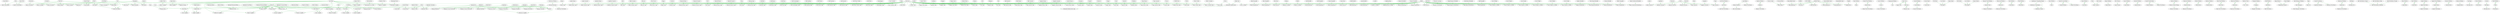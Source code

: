 digraph G {
  "Stone Block" -> "Active Stone Block" [color="#3cb44b"];
  "Wire" -> "Active Stone Block" [color="#3cb44b"];
  "Aether Torch" -> "Aether Campfire" [color="#3cb44b"];
  "Any Wood" -> "Aether Campfire" [color="#3cb44b"];
  "Amber Bunny" -> "Amber Bunny Cage" [color="#3cb44b"];
  "Terrarium" -> "Amber Bunny Cage" [color="#3cb44b"];
  "Acorn" -> "Amber Gemcorn" [color="#3cb44b"];
  "Amber" -> "Amber Gemcorn" [color="#3cb44b"];
  "Amber Squirrel" -> "Amber Squirrel Cage" [color="#3cb44b"];
  "Terrarium" -> "Amber Squirrel Cage" [color="#3cb44b"];
  "Amethyst Bunny" -> "Amethyst Bunny Cage" [color="#3cb44b"];
  "Terrarium" -> "Amethyst Bunny Cage" [color="#3cb44b"];
  "Acorn" -> "Amethyst Gemcorn" [color="#3cb44b"];
  "Amethyst" -> "Amethyst Gemcorn" [color="#3cb44b"];
  "Amethyst Squirrel" -> "Amethyst Squirrel Cage" [color="#3cb44b"];
  "Terrarium" -> "Amethyst Squirrel Cage" [color="#3cb44b"];
  "Ash Wood Platform" -> "Ash Wood" [color="#3cb44b"];
  "Ash Wood" -> "Ash Wood Platform" [color="#3cb44b"];
  "Ash Wood" -> "Ash Wood Work Bench" [color="#3cb44b"];
  "Any Balloon" -> "Balloon Platform" [color="#3cb44b"];
  "Any Balloon" -> "Balloon Work Bench" [color="#3cb44b"];
  "Bamboo Platform" -> "Bamboo" [color="#3cb44b"];
  "Bamboo" -> "Bamboo Platform" [color="#3cb44b"];
  "Bamboo" -> "Bamboo Work Bench" [color="#3cb44b"];
  "Bird" -> "Bird Cage" [color="#3cb44b"];
  "Terrarium" -> "Bird Cage" [color="#3cb44b"];
  "Black Dragonfly" -> "Black Dragonfly Jar" [color="#3cb44b"];
  "Bottle" -> "Black Dragonfly Jar" [color="#3cb44b"];
  "Black Scorpion" -> "Black Scorpion Cage" [color="#3cb44b"];
  "Terrarium" -> "Black Scorpion Cage" [color="#3cb44b"];
  "Bottled Water" -> "Blood Water" [color="#3cb44b"];
  "Crimsand Block" -> "Blood Water" [color="#3cb44b"];
  "Crimson Seeds" -> "Blood Water" [color="#3cb44b"];
  "Blue Dragonfly" -> "Blue Dragonfly Jar" [color="#3cb44b"];
  "Bottle" -> "Blue Dragonfly Jar" [color="#3cb44b"];
  "Blue Fairy" -> "Blue Fairy Jar" [color="#3cb44b"];
  "Bottle" -> "Blue Fairy Jar" [color="#3cb44b"];
  "Blue Jay" -> "Blue Jay Cage" [color="#3cb44b"];
  "Terrarium" -> "Blue Jay Cage" [color="#3cb44b"];
  "Blue Jellyfish (bait)" -> "Blue Jellyfish Jar" [color="#3cb44b"];
  "Bottled Water" -> "Blue Jellyfish Jar" [color="#3cb44b"];
  "Blue Macaw" -> "Blue Macaw Cage" [color="#3cb44b"];
  "Terrarium" -> "Blue Macaw Cage" [color="#3cb44b"];
  "Bone Platform" -> "Bone" [color="#3cb44b"];
  "Any Wood" -> "Bone Campfire" [color="#3cb44b"];
  "Bone Torch" -> "Bone Campfire" [color="#3cb44b"];
  "Boreal Wood Platform" -> "Boreal Wood" [color="#3cb44b"];
  "Boreal Wood" -> "Boreal Wood Platform" [color="#3cb44b"];
  "Boreal Wood" -> "Boreal Wood Work Bench" [color="#3cb44b"];
  "Bomb" -> "Bouncy Bomb" [color="#3cb44b"];
  "Pink Gel" -> "Bouncy Bomb" [color="#3cb44b"];
  "Dynamite" -> "Bouncy Dynamite" [color="#3cb44b"];
  "Pink Gel" -> "Bouncy Dynamite" [color="#3cb44b"];
  "Glowstick" -> "Bouncy Glowstick" [color="#3cb44b"];
  "Pink Gel" -> "Bouncy Glowstick" [color="#3cb44b"];
  "Grenade" -> "Bouncy Grenade" [color="#3cb44b"];
  "Pink Gel" -> "Bouncy Grenade" [color="#3cb44b"];
  "Buggy" -> "Buggy Cage" [color="#3cb44b"];
  "Terrarium" -> "Buggy Cage" [color="#3cb44b"];
  "Bunny" -> "Bunny Cage" [color="#3cb44b"];
  "Terrarium" -> "Bunny Cage" [color="#3cb44b"];
  "Cactus Platform" -> "Cactus" [color="#3cb44b"];
  "Cactus" -> "Cactus Work Bench" [color="#3cb44b"];
  "Cardinal" -> "Cardinal Cage" [color="#3cb44b"];
  "Terrarium" -> "Cardinal Cage" [color="#3cb44b"];
  "Steampunk Platform" -> "Cog" [color="#3cb44b"];
  "Silver Coin" -> "Copper Coin" [color="#3cb44b"];
  "Any Wood" -> "Coral Campfire" [color="#3cb44b"];
  "Coral Torch" -> "Coral Campfire" [color="#3cb44b"];
  "Coral" -> "Coral Torch" [color="#3cb44b"];
  "Torch" -> "Coral Torch" [color="#3cb44b"];
  "Any Wood" -> "Corrupt Campfire" [color="#3cb44b"];
  "Corrupt Torch" -> "Corrupt Campfire" [color="#3cb44b"];
  "Ebonstone Block" -> "Corrupt Torch" [color="#3cb44b"];
  "Torch" -> "Corrupt Torch" [color="#3cb44b"];
  "Purple Ice Block" -> "Corrupt Torch" [color="#3cb44b"];
  "Torch" -> "Corrupt Torch" [color="#3cb44b"];
  "Hardened Ebonsand Block" -> "Corrupt Torch" [color="#3cb44b"];
  "Torch" -> "Corrupt Torch" [color="#3cb44b"];
  "Any Wood" -> "Crimson Campfire" [color="#3cb44b"];
  "Crimson Torch" -> "Crimson Campfire" [color="#3cb44b"];
  "Crimstone Block" -> "Crimson Torch" [color="#3cb44b"];
  "Torch" -> "Crimson Torch" [color="#3cb44b"];
  "Red Ice Block" -> "Crimson Torch" [color="#3cb44b"];
  "Torch" -> "Crimson Torch" [color="#3cb44b"];
  "Hardened Crimsand Block" -> "Crimson Torch" [color="#3cb44b"];
  "Torch" -> "Crimson Torch" [color="#3cb44b"];
  "Crystal Platform" -> "Crystal Block" [color="#3cb44b"];
  "Crystal Shard" -> "Crystal Dart" [color="#3cb44b"];
  "Crystal Block" -> "Crystal Platform" [color="#3cb44b"];
  "Crystal Block" -> "Crystal Work Bench" [color="#3cb44b"];
  "Any Wood" -> "Cursed Campfire" [color="#3cb44b"];
  "Cursed Torch" -> "Cursed Campfire" [color="#3cb44b"];
  "Cursed Flame" -> "Cursed Dart" [color="#3cb44b"];
  "Cursed Flame" -> "Cursed Flare" [color="#3cb44b"];
  "Flare" -> "Cursed Flare" [color="#3cb44b"];
  "Cursed Flame" -> "Cursed Torch" [color="#3cb44b"];
  "Torch" -> "Cursed Torch" [color="#3cb44b"];
  "Any Wood" -> "Demon Campfire" [color="#3cb44b"];
  "Demon Torch" -> "Demon Campfire" [color="#3cb44b"];
  "Any Wood" -> "Desert Campfire" [color="#3cb44b"];
  "Desert Torch" -> "Desert Campfire" [color="#3cb44b"];
  "Hardened Sand Block" -> "Desert Torch" [color="#3cb44b"];
  "Torch" -> "Desert Torch" [color="#3cb44b"];
  "Hardened Ebonsand Block" -> "Desert Torch" [color="#3cb44b"];
  "Torch" -> "Desert Torch" [color="#3cb44b"];
  "Hardened Crimsand Block" -> "Desert Torch" [color="#3cb44b"];
  "Torch" -> "Desert Torch" [color="#3cb44b"];
  "Hardened Pearlsand Block" -> "Desert Torch" [color="#3cb44b"];
  "Torch" -> "Desert Torch" [color="#3cb44b"];
  "Diamond Bunny" -> "Diamond Bunny Cage" [color="#3cb44b"];
  "Terrarium" -> "Diamond Bunny Cage" [color="#3cb44b"];
  "Acorn" -> "Diamond Gemcorn" [color="#3cb44b"];
  "Diamond" -> "Diamond Gemcorn" [color="#3cb44b"];
  "Diamond Squirrel" -> "Diamond Squirrel Cage" [color="#3cb44b"];
  "Terrarium" -> "Diamond Squirrel Cage" [color="#3cb44b"];
  "Bomb" -> "Dirt Bomb" [color="#3cb44b"];
  "Dirt Block" -> "Dirt Bomb" [color="#3cb44b"];
  "Wet Bomb" -> "Dry Bomb" [color="#3cb44b"];
  "Lava Bomb" -> "Dry Bomb" [color="#3cb44b"];
  "Honey Bomb" -> "Dry Bomb" [color="#3cb44b"];
  "Wet Rocket" -> "Dry Rocket" [color="#3cb44b"];
  "Lava Rocket" -> "Dry Rocket" [color="#3cb44b"];
  "Honey Rocket" -> "Dry Rocket" [color="#3cb44b"];
  "Duck" -> "Duck Cage" [color="#3cb44b"];
  "Terrarium" -> "Duck Cage" [color="#3cb44b"];
  "Dynasty Wood Platform" -> "Dynasty Wood" [color="#3cb44b"];
  "Dynasty Wood" -> "Dynasty Wood Platform" [color="#3cb44b"];
  "Dynasty Wood" -> "Dynasty Work Bench" [color="#3cb44b"];
  "Ebonwood Platform" -> "Ebonwood" [color="#3cb44b"];
  "Ebonwood" -> "Ebonwood Platform" [color="#3cb44b"];
  "Ebonwood" -> "Ebonwood Work Bench" [color="#3cb44b"];
  "Echo Platform" -> "Echo Block" [color="#3cb44b"];
  "Echo Block" -> "Echo Platform" [color="#3cb44b"];
  "Emerald Bunny" -> "Emerald Bunny Cage" [color="#3cb44b"];
  "Terrarium" -> "Emerald Bunny Cage" [color="#3cb44b"];
  "Acorn" -> "Emerald Gemcorn" [color="#3cb44b"];
  "Emerald" -> "Emerald Gemcorn" [color="#3cb44b"];
  "Emerald Squirrel" -> "Emerald Squirrel Cage" [color="#3cb44b"];
  "Terrarium" -> "Emerald Squirrel Cage" [color="#3cb44b"];
  "Fallen Star" -> "Enchanted Nightcrawler" [color="#3cb44b"];
  "Worm" -> "Enchanted Nightcrawler" [color="#3cb44b"];
  "Enchanted Nightcrawler" -> "Enchanted Nightcrawler Cage" [color="#3cb44b"];
  "Terrarium" -> "Enchanted Nightcrawler Cage" [color="#3cb44b"];
  "Bunny" -> "Explosive Bunny" [color="#3cb44b"];
  "Dynamite" -> "Explosive Bunny" [color="#3cb44b"];
  "Dynamite" -> "Explosives" [color="#3cb44b"];
  "Wire" -> "Explosives" [color="#3cb44b"];
  "Bottle" -> "Faeling in a Bottle" [color="#3cb44b"];
  "Faeling" -> "Faeling in a Bottle" [color="#3cb44b"];
  "Bottle" -> "Firefly in a Bottle" [color="#3cb44b"];
  "Firefly" -> "Firefly in a Bottle" [color="#3cb44b"];
  "Bottled Water" -> "Fish Bowl" [color="#3cb44b"];
  "Goldfish" -> "Fish Bowl" [color="#3cb44b"];
  "Mace" -> "Flaming Mace" [color="#3cb44b"];
  "Torch" -> "Flaming Mace" [color="#3cb44b"];
  "Flesh Platform" -> "Flesh Block" [color="#3cb44b"];
  "Flesh Block" -> "Flesh Platform" [color="#3cb44b"];
  "Frog" -> "Frog Cage" [color="#3cb44b"];
  "Terrarium" -> "Frog Cage" [color="#3cb44b"];
  "Any Wood" -> "Frozen Campfire" [color="#3cb44b"];
  "Ice Torch" -> "Frozen Campfire" [color="#3cb44b"];
  "Ice Block" -> "Frozen Platform" [color="#3cb44b"];
  "Blinkroot" -> "Garland" [color="#3cb44b"];
  "Daybloom" -> "Garland" [color="#3cb44b"];
  "Deathweed" -> "Garland" [color="#3cb44b"];
  "Fireblossom" -> "Garland" [color="#3cb44b"];
  "Moonglow" -> "Garland" [color="#3cb44b"];
  "Shiverthorn" -> "Garland" [color="#3cb44b"];
  "Waterleaf" -> "Garland" [color="#3cb44b"];
  "Gentleman's Long Beard" -> "Gentleman's Beard" [color="#3cb44b"];
  "Gentleman's Magnificent Beard" -> "Gentleman's Beard" [color="#3cb44b"];
  "Gentleman's Magnificent Beard" -> "Gentleman's Long Beard" [color="#3cb44b"];
  "Glass Platform" -> "Glass" [color="#3cb44b"];
  "Mushroom Platform" -> "Glowing Mushroom" [color="#3cb44b"];
  "Glowing Snail" -> "Glowing Snail Cage" [color="#3cb44b"];
  "Terrarium" -> "Glowing Snail Cage" [color="#3cb44b"];
  "Gold Bird" -> "Gold Bird Cage" [color="#3cb44b"];
  "Terrarium" -> "Gold Bird Cage" [color="#3cb44b"];
  "Gold Bunny" -> "Gold Bunny Cage" [color="#3cb44b"];
  "Terrarium" -> "Gold Bunny Cage" [color="#3cb44b"];
  "Bottle" -> "Gold Butterfly Jar" [color="#3cb44b"];
  "Gold Butterfly" -> "Gold Butterfly Jar" [color="#3cb44b"];
  "Silver Coin" -> "Gold Coin" [color="#3cb44b"];
  "Platinum Coin" -> "Gold Coin" [color="#3cb44b"];
  "Bottle" -> "Gold Dragonfly Jar" [color="#3cb44b"];
  "Gold Dragonfly" -> "Gold Dragonfly Jar" [color="#3cb44b"];
  "Bottled Water" -> "Gold Fish Bowl" [color="#3cb44b"];
  "Gold Goldfish" -> "Gold Fish Bowl" [color="#3cb44b"];
  "Gold Frog" -> "Gold Frog Cage" [color="#3cb44b"];
  "Terrarium" -> "Gold Frog Cage" [color="#3cb44b"];
  "Gold Grasshopper" -> "Gold Grasshopper Cage" [color="#3cb44b"];
  "Terrarium" -> "Gold Grasshopper Cage" [color="#3cb44b"];
  "Gold Ladybug" -> "Gold Ladybug Cage" [color="#3cb44b"];
  "Terrarium" -> "Gold Ladybug Cage" [color="#3cb44b"];
  "Gold Mouse" -> "Gold Mouse Cage" [color="#3cb44b"];
  "Terrarium" -> "Gold Mouse Cage" [color="#3cb44b"];
  "Gold Seahorse" -> "Gold Seahorse Cage" [color="#3cb44b"];
  "Terrarium" -> "Gold Seahorse Cage" [color="#3cb44b"];
  "Gold Squirrel" -> "Gold Squirrel Cage" [color="#3cb44b"];
  "Terrarium" -> "Gold Squirrel Cage" [color="#3cb44b"];
  "Gold Water Strider" -> "Gold Water Strider Cage" [color="#3cb44b"];
  "Terrarium" -> "Gold Water Strider Cage" [color="#3cb44b"];
  "Gold Worm" -> "Gold Worm Cage" [color="#3cb44b"];
  "Terrarium" -> "Gold Worm Cage" [color="#3cb44b"];
  "Smooth Granite Block" -> "Granite Platform" [color="#3cb44b"];
  "Smooth Granite Block" -> "Granite Work Bench" [color="#3cb44b"];
  "Grasshopper" -> "Grasshopper Cage" [color="#3cb44b"];
  "Terrarium" -> "Grasshopper Cage" [color="#3cb44b"];
  "Stone Platform" -> "Gray Brick" [color="#3cb44b"];
  "Gray Cockatiel" -> "Gray Cockatiel Cage" [color="#3cb44b"];
  "Terrarium" -> "Gray Cockatiel Cage" [color="#3cb44b"];
  "Grebe" -> "Grebe Cage" [color="#3cb44b"];
  "Terrarium" -> "Grebe Cage" [color="#3cb44b"];
  "Bottle" -> "Green Dragonfly Jar" [color="#3cb44b"];
  "Green Dragonfly" -> "Green Dragonfly Jar" [color="#3cb44b"];
  "Bottle" -> "Green Fairy Jar" [color="#3cb44b"];
  "Green Fairy" -> "Green Fairy Jar" [color="#3cb44b"];
  "Bottled Water" -> "Green Jellyfish Jar" [color="#3cb44b"];
  "Green Jellyfish (bait)" -> "Green Jellyfish Jar" [color="#3cb44b"];
  "Grubby" -> "Grubby Cage" [color="#3cb44b"];
  "Terrarium" -> "Grubby Cage" [color="#3cb44b"];
  "Any Wood" -> "Hallowed Campfire" [color="#3cb44b"];
  "Hallowed Torch" -> "Hallowed Campfire" [color="#3cb44b"];
  "Pearlstone Block" -> "Hallowed Torch" [color="#3cb44b"];
  "Torch" -> "Hallowed Torch" [color="#3cb44b"];
  "Pink Ice Block" -> "Hallowed Torch" [color="#3cb44b"];
  "Torch" -> "Hallowed Torch" [color="#3cb44b"];
  "Hardened Pearlsand Block" -> "Hallowed Torch" [color="#3cb44b"];
  "Torch" -> "Hallowed Torch" [color="#3cb44b"];
  "Blinkroot" -> "Hanging Blinkroot" [color="#3cb44b"];
  "Hanging Pot" -> "Hanging Blinkroot" [color="#3cb44b"];
  "Hanging Pot" -> "Hanging Brazier" [color="#3cb44b"];
  "Torch" -> "Hanging Brazier" [color="#3cb44b"];
  "Deathweed" -> "Hanging Corrupt Deathweed" [color="#3cb44b"];
  "Hanging Pot" -> "Hanging Corrupt Deathweed" [color="#3cb44b"];
  "Deathweed" -> "Hanging Crimson Deathweed" [color="#3cb44b"];
  "Hanging Pot" -> "Hanging Crimson Deathweed" [color="#3cb44b"];
  "Daybloom" -> "Hanging Daybloom" [color="#3cb44b"];
  "Hanging Pot" -> "Hanging Daybloom" [color="#3cb44b"];
  "Fireblossom" -> "Hanging Fireblossom" [color="#3cb44b"];
  "Hanging Pot" -> "Hanging Fireblossom" [color="#3cb44b"];
  "Hanging Pot" -> "Hanging Moonglow" [color="#3cb44b"];
  "Moonglow" -> "Hanging Moonglow" [color="#3cb44b"];
  "Hanging Pot" -> "Hanging Shiverthorn" [color="#3cb44b"];
  "Shiverthorn" -> "Hanging Shiverthorn" [color="#3cb44b"];
  "Hanging Pot" -> "Hanging Waterleaf" [color="#3cb44b"];
  "Waterleaf" -> "Hanging Waterleaf" [color="#3cb44b"];
  "Chain" -> "Heart Lantern" [color="#3cb44b"];
  "Life Crystal" -> "Heart Lantern" [color="#3cb44b"];
  "Bottle" -> "Hell Butterfly Jar" [color="#3cb44b"];
  "Hell Butterfly" -> "Hell Butterfly Jar" [color="#3cb44b"];
  "Honey Platform" -> "Honey Block" [color="#3cb44b"];
  "Frozen Platform" -> "Ice Block" [color="#3cb44b"];
  "Ice Block" -> "Ice Torch" [color="#3cb44b"];
  "Torch" -> "Ice Torch" [color="#3cb44b"];
  "Any Wood" -> "Ichor Campfire" [color="#3cb44b"];
  "Ichor Torch" -> "Ichor Campfire" [color="#3cb44b"];
  "Ichor" -> "Ichor Dart" [color="#3cb44b"];
  "Ichor" -> "Ichor Torch" [color="#3cb44b"];
  "Torch" -> "Ichor Torch" [color="#3cb44b"];
  "Stone Wall" -> "Inactive Stone Block" [color="#3cb44b"];
  "Wire" -> "Inactive Stone Block" [color="#3cb44b"];
  "Bottle" -> "Julia Butterfly Jar" [color="#3cb44b"];
  "Julia Butterfly" -> "Julia Butterfly Jar" [color="#3cb44b"];
  "Any Wood" -> "Jungle Campfire" [color="#3cb44b"];
  "Jungle Torch" -> "Jungle Campfire" [color="#3cb44b"];
  "Jungle Spores" -> "Jungle Torch" [color="#3cb44b"];
  "Torch" -> "Jungle Torch" [color="#3cb44b"];
  "Jungle Turtle" -> "Jungle Turtle Cage" [color="#3cb44b"];
  "Terrarium" -> "Jungle Turtle Cage" [color="#3cb44b"];
  "Ladybug" -> "Ladybug Cage" [color="#3cb44b"];
  "Terrarium" -> "Ladybug Cage" [color="#3cb44b"];
  "Mini Volcano" -> "Large Volcano" [color="#3cb44b"];
  "Bottle" -> "Lavafly in a Bottle" [color="#3cb44b"];
  "Lavafly" -> "Lavafly in a Bottle" [color="#3cb44b"];
  "Lesion Platform" -> "Lesion Block" [color="#3cb44b"];
  "Lesion Block" -> "Lesion Platform" [color="#3cb44b"];
  "Bottle" -> "Lightning Bug in a Bottle" [color="#3cb44b"];
  "Lightning Bug" -> "Lightning Bug in a Bottle" [color="#3cb44b"];
  "Lihzahrd Platform" -> "Lihzahrd Brick" [color="#3cb44b"];
  "Lihzahrd Brick" -> "Lihzahrd Platform" [color="#3cb44b"];
  "Maggot" -> "Maggot Cage" [color="#3cb44b"];
  "Terrarium" -> "Maggot Cage" [color="#3cb44b"];
  "Magma Snail" -> "Magma Snail Cage" [color="#3cb44b"];
  "Terrarium" -> "Magma Snail Cage" [color="#3cb44b"];
  "Mallard Duck" -> "Mallard Duck Cage" [color="#3cb44b"];
  "Terrarium" -> "Mallard Duck Cage" [color="#3cb44b"];
  "Smooth Marble Block" -> "Marble Platform" [color="#3cb44b"];
  "Smooth Marble Block" -> "Marble Work Bench" [color="#3cb44b"];
  "Any Wood" -> "Marshmallow on a Stick" [color="#3cb44b"];
  "Marshmallow" -> "Marshmallow on a Stick" [color="#3cb44b"];
  "Martian Platform" -> "Martian Conduit Plating" [color="#3cb44b"];
  "Martian Conduit Plating" -> "Martian Platform" [color="#3cb44b"];
  "Martian Conduit Plating" -> "Martian Work Bench" [color="#3cb44b"];
  "Meteorite Platform" -> "Meteorite Brick" [color="#3cb44b"];
  "Meteorite Brick" -> "Meteorite Platform" [color="#3cb44b"];
  "Meteorite Brick" -> "Meteorite Work Bench" [color="#3cb44b"];
  "Bottle" -> "Monarch Butterfly Jar" [color="#3cb44b"];
  "Monarch Butterfly" -> "Monarch Butterfly Jar" [color="#3cb44b"];
  "Mouse" -> "Mouse Cage" [color="#3cb44b"];
  "Terrarium" -> "Mouse Cage" [color="#3cb44b"];
  "Glowing Mushroom" -> "Mushroom Campfire" [color="#3cb44b"];
  "Mushroom Torch" -> "Mushroom Campfire" [color="#3cb44b"];
  "Glowing Mushroom" -> "Mushroom Torch" [color="#3cb44b"];
  "Torch" -> "Mushroom Torch" [color="#3cb44b"];
  "Glowing Mushroom" -> "Mushroom Work Bench" [color="#3cb44b"];
  "Nebula Platform" -> "Nebula Brick" [color="#3cb44b"];
  "Nebula Brick" -> "Nebula Platform" [color="#3cb44b"];
  "Obsidian Platform" -> "Obsidian Brick" [color="#3cb44b"];
  "Obsidian Brick" -> "Obsidian Platform" [color="#3cb44b"];
  "Bottle" -> "Orange Dragonfly Jar" [color="#3cb44b"];
  "Orange Dragonfly" -> "Orange Dragonfly Jar" [color="#3cb44b"];
  "Owl" -> "Owl Cage" [color="#3cb44b"];
  "Terrarium" -> "Owl Cage" [color="#3cb44b"];
  "Palm Wood Platform" -> "Palm Wood" [color="#3cb44b"];
  "Palm Wood" -> "Palm Wood Platform" [color="#3cb44b"];
  "Palm Wood" -> "Palm Wood Work Bench" [color="#3cb44b"];
  "Pearlwood Platform" -> "Pearlwood" [color="#3cb44b"];
  "Pearlwood" -> "Pearlwood Platform" [color="#3cb44b"];
  "Pearlwood" -> "Pearlwood Work Bench" [color="#3cb44b"];
  "Penguin" -> "Penguin Cage" [color="#3cb44b"];
  "Terrarium" -> "Penguin Cage" [color="#3cb44b"];
  "Bottle" -> "Pink Fairy Jar" [color="#3cb44b"];
  "Pink Fairy" -> "Pink Fairy Jar" [color="#3cb44b"];
  "Bottled Water" -> "Pink Jellyfish Jar" [color="#3cb44b"];
  "Pink Jellyfish (bait)" -> "Pink Jellyfish Jar" [color="#3cb44b"];
  "Any Wood" -> "Pink Torch" [color="#3cb44b"];
  "Pink Gel" -> "Pink Torch" [color="#3cb44b"];
  "Gold Coin" -> "Platinum Coin" [color="#3cb44b"];
  "Rainbow Piece" -> "Pot o' Gold" [color="#3cb44b"];
  "Bottle" -> "Prismatic Lacewing Jar" [color="#3cb44b"];
  "Prismatic Lacewing" -> "Prismatic Lacewing Jar" [color="#3cb44b"];
  "Pumpkin Platform" -> "Pumpkin" [color="#3cb44b"];
  "Pumpkin" -> "Pumpkin Work Bench" [color="#3cb44b"];
  "Bottled Water" -> "Pupfish Bowl" [color="#3cb44b"];
  "Pupfish" -> "Pupfish Bowl" [color="#3cb44b"];
  "Bottle" -> "Purple Emperor Butterfly Jar" [color="#3cb44b"];
  "Purple Emperor Butterfly" -> "Purple Emperor Butterfly Jar" [color="#3cb44b"];
  "Any Wood" -> "Rainbow Campfire" [color="#3cb44b"];
  "Rainbow Torch" -> "Rainbow Campfire" [color="#3cb44b"];
  "Flare" -> "Rainbow Flare" [color="#3cb44b"];
  "Rainbow Brick" -> "Rainbow Flare" [color="#3cb44b"];
  "Rat" -> "Rat Cage" [color="#3cb44b"];
  "Terrarium" -> "Rat Cage" [color="#3cb44b"];
  "Bottle" -> "Red Admiral Butterfly Jar" [color="#3cb44b"];
  "Red Admiral Butterfly" -> "Red Admiral Butterfly Jar" [color="#3cb44b"];
  "Bottle" -> "Red Dragonfly Jar" [color="#3cb44b"];
  "Red Dragonfly" -> "Red Dragonfly Jar" [color="#3cb44b"];
  "Red Squirrel" -> "Red Squirrel Cage" [color="#3cb44b"];
  "Terrarium" -> "Red Squirrel Cage" [color="#3cb44b"];
  "Reef Platform" -> "Reef Block" [color="#3cb44b"];
  "Reef Block" -> "Reef Platform" [color="#3cb44b"];
  "Reef Block" -> "Reef Work Bench" [color="#3cb44b"];
  "Regal Delicacy" -> "Resplendent Dessert" [color="#3cb44b"];
  "Royal Delight" -> "Resplendent Dessert" [color="#3cb44b"];
  "Rich Mahogany Platform" -> "Rich Mahogany" [color="#3cb44b"];
  "Rich Mahogany" -> "Rich Mahogany Platform" [color="#3cb44b"];
  "Rich Mahogany" -> "Rich Mahogany Work Bench" [color="#3cb44b"];
  "Rope" -> "Rope Coil" [color="#3cb44b"];
  "Ruby Bunny" -> "Ruby Bunny Cage" [color="#3cb44b"];
  "Terrarium" -> "Ruby Bunny Cage" [color="#3cb44b"];
  "Acorn" -> "Ruby Gemcorn" [color="#3cb44b"];
  "Ruby" -> "Ruby Gemcorn" [color="#3cb44b"];
  "Ruby Squirrel" -> "Ruby Squirrel Cage" [color="#3cb44b"];
  "Terrarium" -> "Ruby Squirrel Cage" [color="#3cb44b"];
  "Smooth Sandstone" -> "Sandstone Platform" [color="#3cb44b"];
  "Smooth Sandstone" -> "Sandstone Work Bench" [color="#3cb44b"];
  "Sapphire Bunny" -> "Sapphire Bunny Cage" [color="#3cb44b"];
  "Terrarium" -> "Sapphire Bunny Cage" [color="#3cb44b"];
  "Acorn" -> "Sapphire Gemcorn" [color="#3cb44b"];
  "Sapphire" -> "Sapphire Gemcorn" [color="#3cb44b"];
  "Sapphire Squirrel" -> "Sapphire Squirrel Cage" [color="#3cb44b"];
  "Terrarium" -> "Sapphire Squirrel Cage" [color="#3cb44b"];
  "Bomb" -> "Scarab Bomb" [color="#3cb44b"];
  "Sturdy Fossil" -> "Scarab Bomb" [color="#3cb44b"];
  "Scarlet Macaw" -> "Scarlet Macaw Cage" [color="#3cb44b"];
  "Terrarium" -> "Scarlet Macaw Cage" [color="#3cb44b"];
  "Scorpion" -> "Scorpion Cage" [color="#3cb44b"];
  "Terrarium" -> "Scorpion Cage" [color="#3cb44b"];
  "Seagull" -> "Seagull Cage" [color="#3cb44b"];
  "Terrarium" -> "Seagull Cage" [color="#3cb44b"];
  "Seahorse" -> "Seahorse Cage" [color="#3cb44b"];
  "Terrarium" -> "Seahorse Cage" [color="#3cb44b"];
  "Shadewood Platform" -> "Shadewood" [color="#3cb44b"];
  "Shadewood" -> "Shadewood Platform" [color="#3cb44b"];
  "Shadewood" -> "Shadewood Work Bench" [color="#3cb44b"];
  "Silk Rope" -> "Silk Rope Coil" [color="#3cb44b"];
  "Balloon Platform" -> "Silly Green Balloon" [color="#3cb44b"];
  "Silly Tied Balloon (Green)" -> "Silly Tied Bundle of Balloons" [color="#3cb44b"];
  "Silly Tied Balloon (Pink)" -> "Silly Tied Bundle of Balloons" [color="#3cb44b"];
  "Silly Tied Balloon (Purple)" -> "Silly Tied Bundle of Balloons" [color="#3cb44b"];
  "Copper Coin" -> "Silver Coin" [color="#3cb44b"];
  "Gold Coin" -> "Silver Coin" [color="#3cb44b"];
  "Slime Platform" -> "Slime Block" [color="#3cb44b"];
  "Slime Block" -> "Slime Platform" [color="#3cb44b"];
  "Sluggy" -> "Sluggy Cage" [color="#3cb44b"];
  "Terrarium" -> "Sluggy Cage" [color="#3cb44b"];
  "Granite Platform" -> "Smooth Granite Block" [color="#3cb44b"];
  "Marble Platform" -> "Smooth Marble Block" [color="#3cb44b"];
  "Sandstone Platform" -> "Smooth Sandstone" [color="#3cb44b"];
  "Snail" -> "Snail Cage" [color="#3cb44b"];
  "Terrarium" -> "Snail Cage" [color="#3cb44b"];
  "Solar Platform" -> "Solar Brick" [color="#3cb44b"];
  "Solar Brick" -> "Solar Platform" [color="#3cb44b"];
  "Bottle" -> "Soul of Flight in a Bottle" [color="#3cb44b"];
  "Soul of Flight" -> "Soul of Flight in a Bottle" [color="#3cb44b"];
  "Bottle" -> "Soul of Fright in a Bottle" [color="#3cb44b"];
  "Soul of Fright" -> "Soul of Fright in a Bottle" [color="#3cb44b"];
  "Bottle" -> "Soul of Light in a Bottle" [color="#3cb44b"];
  "Soul of Light" -> "Soul of Light in a Bottle" [color="#3cb44b"];
  "Bottle" -> "Soul of Might in a Bottle" [color="#3cb44b"];
  "Soul of Might" -> "Soul of Might in a Bottle" [color="#3cb44b"];
  "Bottle" -> "Soul of Night in a Bottle" [color="#3cb44b"];
  "Soul of Night" -> "Soul of Night in a Bottle" [color="#3cb44b"];
  "Bottle" -> "Soul of Sight in a Bottle" [color="#3cb44b"];
  "Soul of Sight" -> "Soul of Sight in a Bottle" [color="#3cb44b"];
  "Flare" -> "Spelunker Flare" [color="#3cb44b"];
  "Spelunker Glowstick" -> "Spelunker Flare" [color="#3cb44b"];
  "Spider Platform" -> "Spider Nest Block" [color="#3cb44b"];
  "Spider Nest Block" -> "Spider Platform" [color="#3cb44b"];
  "Spider Nest Block" -> "Spider Work Bench" [color="#3cb44b"];
  "Spooky Wood Platform" -> "Spooky Wood" [color="#3cb44b"];
  "Spooky Wood" -> "Spooky Wood Platform" [color="#3cb44b"];
  "Spooky Wood" -> "Spooky Work Bench" [color="#3cb44b"];
  "Squirrel" -> "Squirrel Cage" [color="#3cb44b"];
  "Terrarium" -> "Squirrel Cage" [color="#3cb44b"];
  "Bottle" -> "Star in a Bottle" [color="#3cb44b"];
  "Fallen Star" -> "Star in a Bottle" [color="#3cb44b"];
  "Stardust Platform" -> "Stardust Brick" [color="#3cb44b"];
  "Stardust Brick" -> "Stardust Platform" [color="#3cb44b"];
  "Bomb" -> "Sticky Bomb" [color="#3cb44b"];
  "Gel" -> "Sticky Bomb" [color="#3cb44b"];
  "Dirt Bomb" -> "Sticky Dirt Bomb" [color="#3cb44b"];
  "Gel" -> "Sticky Dirt Bomb" [color="#3cb44b"];
  "Dirt Block" -> "Sticky Dirt Bomb" [color="#3cb44b"];
  "Sticky Bomb" -> "Sticky Dirt Bomb" [color="#3cb44b"];
  "Dynamite" -> "Sticky Dynamite" [color="#3cb44b"];
  "Gel" -> "Sticky Dynamite" [color="#3cb44b"];
  "Gel" -> "Sticky Glowstick" [color="#3cb44b"];
  "Glowstick" -> "Sticky Glowstick" [color="#3cb44b"];
  "Gel" -> "Sticky Grenade" [color="#3cb44b"];
  "Grenade" -> "Sticky Grenade" [color="#3cb44b"];
  "Stinkbug" -> "Stinkbug Cage" [color="#3cb44b"];
  "Terrarium" -> "Stinkbug Cage" [color="#3cb44b"];
  "Gray Brick" -> "Stone Platform" [color="#3cb44b"];
  "Bottle" -> "Sulphur Butterfly Jar" [color="#3cb44b"];
  "Sulphur Butterfly" -> "Sulphur Butterfly Jar" [color="#3cb44b"];
  "Skyware Platform" -> "Sunplate Block" [color="#3cb44b"];
  "Barrel" -> "TNT Barrel" [color="#3cb44b"];
  "Dynamite" -> "TNT Barrel" [color="#3cb44b"];
  "Terrarium" -> "Topaz Bunny Cage" [color="#3cb44b"];
  "Topaz Bunny" -> "Topaz Bunny Cage" [color="#3cb44b"];
  "Acorn" -> "Topaz Gemcorn" [color="#3cb44b"];
  "Topaz" -> "Topaz Gemcorn" [color="#3cb44b"];
  "Terrarium" -> "Topaz Squirrel Cage" [color="#3cb44b"];
  "Topaz Squirrel" -> "Topaz Squirrel Cage" [color="#3cb44b"];
  "Any Wood" -> "Torch" [color="#3cb44b"];
  "Gel" -> "Torch" [color="#3cb44b"];
  "Terrarium" -> "Toucan Cage" [color="#3cb44b"];
  "Toucan" -> "Toucan Cage" [color="#3cb44b"];
  "Bottle" -> "Tree Nymph Butterfly Jar" [color="#3cb44b"];
  "Tree Nymph Butterfly" -> "Tree Nymph Butterfly Jar" [color="#3cb44b"];
  "Terrarium" -> "Truffle Worm Cage" [color="#3cb44b"];
  "Truffle Worm" -> "Truffle Worm Cage" [color="#3cb44b"];
  "Terrarium" -> "Turtle Cage" [color="#3cb44b"];
  "Turtle" -> "Turtle Cage" [color="#3cb44b"];
  "Any Wood" -> "Ultrabright Campfire" [color="#3cb44b"];
  "Ultrabright Torch" -> "Ultrabright Campfire" [color="#3cb44b"];
  "Bottle" -> "Ulysses Butterfly Jar" [color="#3cb44b"];
  "Ulysses Butterfly" -> "Ulysses Butterfly Jar" [color="#3cb44b"];
  "Vine Rope" -> "Vine Rope Coil" [color="#3cb44b"];
  "Vortex Platform" -> "Vortex Brick" [color="#3cb44b"];
  "Vortex Brick" -> "Vortex Platform" [color="#3cb44b"];
  "Ice Torch" -> "Wand of Frosting" [color="#3cb44b"];
  "Wand of Sparking" -> "Wand of Frosting" [color="#3cb44b"];
  "Terrarium" -> "Water Strider Cage" [color="#3cb44b"];
  "Water Strider" -> "Water Strider Cage" [color="#3cb44b"];
  "Cobweb" -> "Web Rope" [color="#3cb44b"];
  "Web Rope" -> "Web Rope Coil" [color="#3cb44b"];
  "Wood Platform" -> "Wood" [color="#3cb44b"];
  "Wood" -> "Wood Platform" [color="#3cb44b"];
  "Wood" -> "Work Bench" [color="#3cb44b"];
  "Terrarium" -> "Worm Cage" [color="#3cb44b"];
  "Worm" -> "Worm Cage" [color="#3cb44b"];
  "Terrarium" -> "Yellow Cockatiel Cage" [color="#3cb44b"];
  "Yellow Cockatiel" -> "Yellow Cockatiel Cage" [color="#3cb44b"];
  "Bottle" -> "Yellow Dragonfly Jar" [color="#3cb44b"];
  "Yellow Dragonfly" -> "Yellow Dragonfly Jar" [color="#3cb44b"];
  "Bottle" -> "Zebra Swallowtail Butterfly Jar" [color="#3cb44b"];
  "Zebra Swallowtail Butterfly" -> "Zebra Swallowtail Butterfly Jar" [color="#3cb44b"];
}
